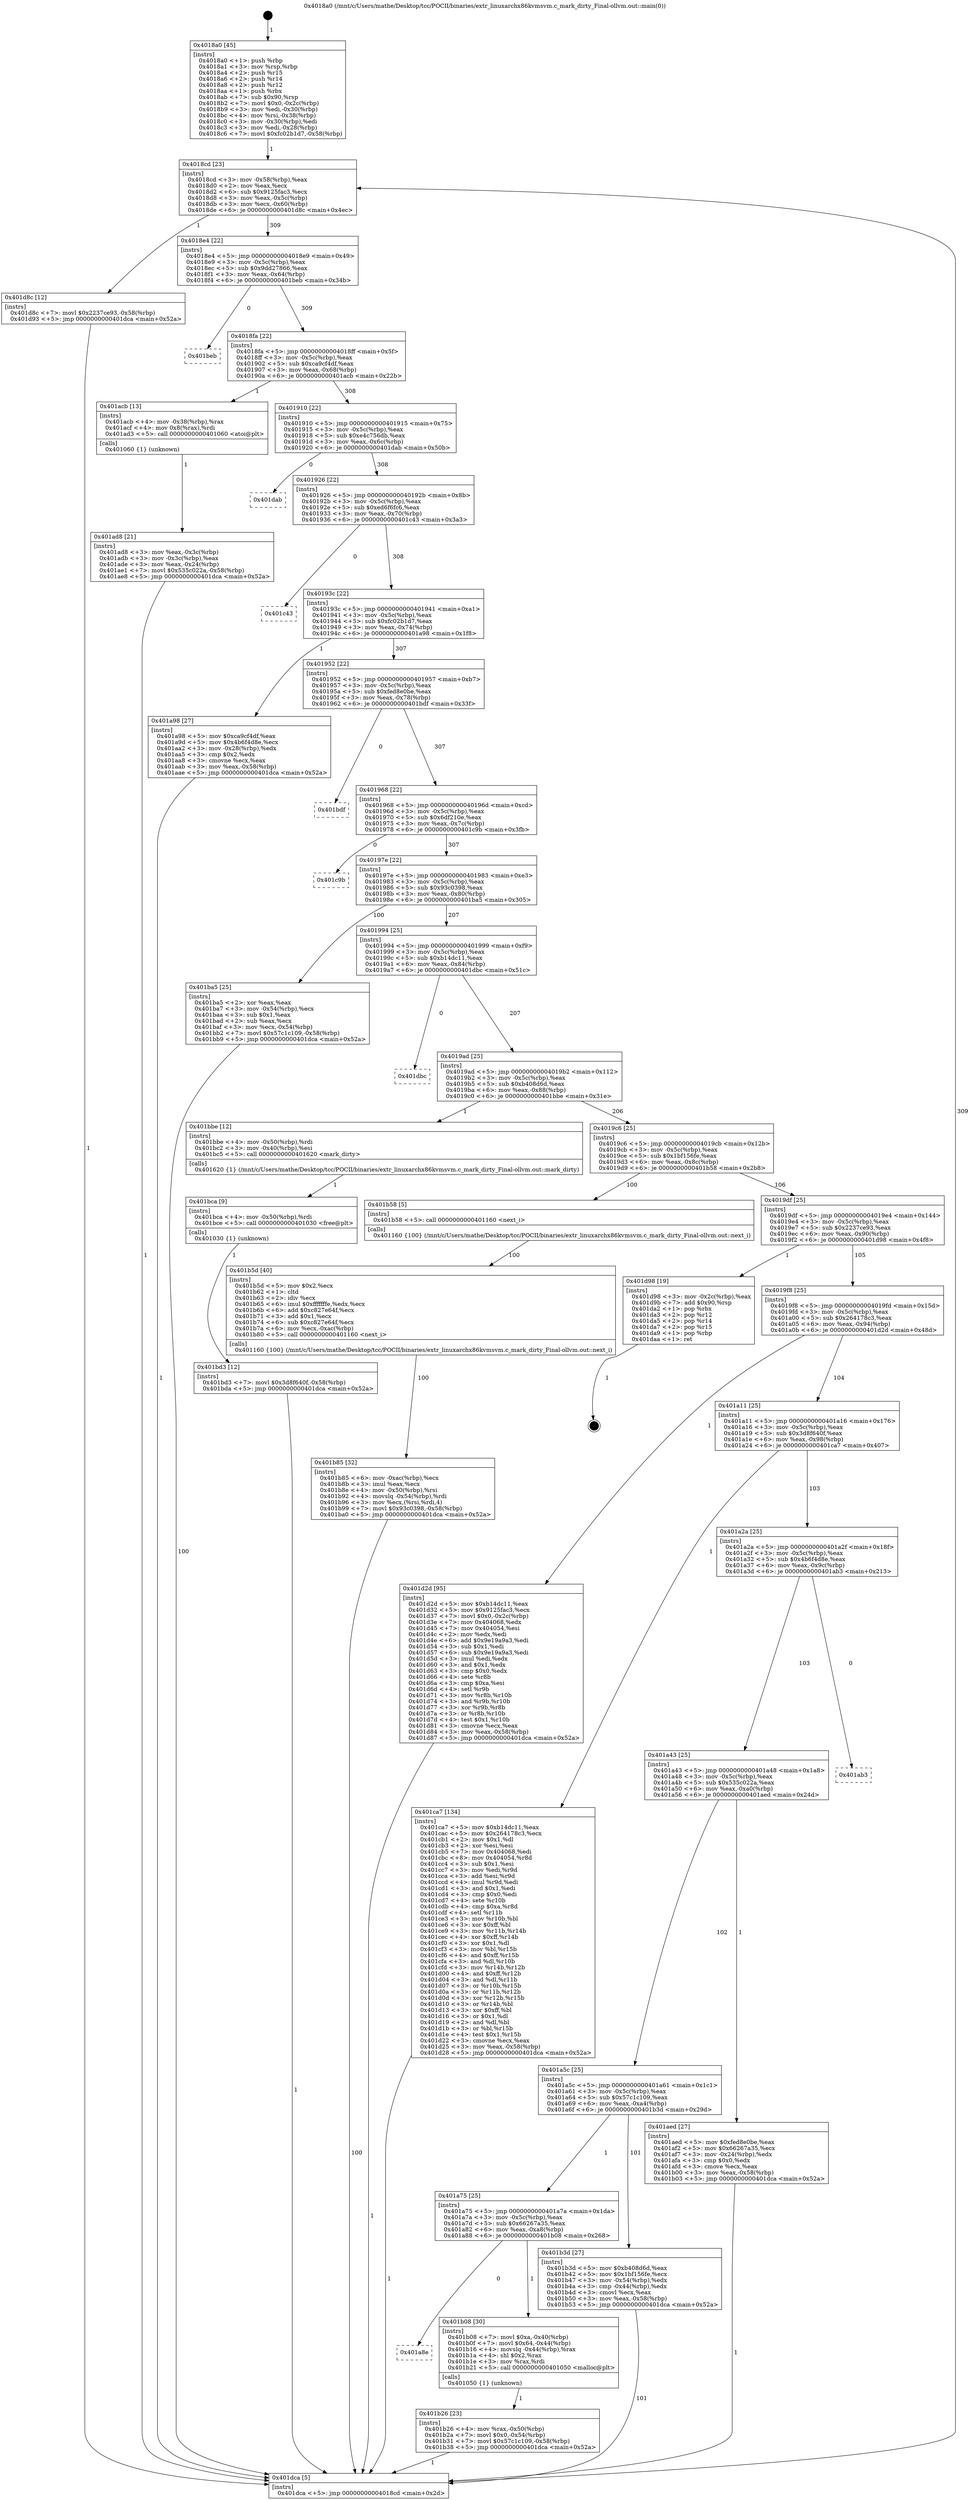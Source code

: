 digraph "0x4018a0" {
  label = "0x4018a0 (/mnt/c/Users/mathe/Desktop/tcc/POCII/binaries/extr_linuxarchx86kvmsvm.c_mark_dirty_Final-ollvm.out::main(0))"
  labelloc = "t"
  node[shape=record]

  Entry [label="",width=0.3,height=0.3,shape=circle,fillcolor=black,style=filled]
  "0x4018cd" [label="{
     0x4018cd [23]\l
     | [instrs]\l
     &nbsp;&nbsp;0x4018cd \<+3\>: mov -0x58(%rbp),%eax\l
     &nbsp;&nbsp;0x4018d0 \<+2\>: mov %eax,%ecx\l
     &nbsp;&nbsp;0x4018d2 \<+6\>: sub $0x9125fac3,%ecx\l
     &nbsp;&nbsp;0x4018d8 \<+3\>: mov %eax,-0x5c(%rbp)\l
     &nbsp;&nbsp;0x4018db \<+3\>: mov %ecx,-0x60(%rbp)\l
     &nbsp;&nbsp;0x4018de \<+6\>: je 0000000000401d8c \<main+0x4ec\>\l
  }"]
  "0x401d8c" [label="{
     0x401d8c [12]\l
     | [instrs]\l
     &nbsp;&nbsp;0x401d8c \<+7\>: movl $0x2237ce93,-0x58(%rbp)\l
     &nbsp;&nbsp;0x401d93 \<+5\>: jmp 0000000000401dca \<main+0x52a\>\l
  }"]
  "0x4018e4" [label="{
     0x4018e4 [22]\l
     | [instrs]\l
     &nbsp;&nbsp;0x4018e4 \<+5\>: jmp 00000000004018e9 \<main+0x49\>\l
     &nbsp;&nbsp;0x4018e9 \<+3\>: mov -0x5c(%rbp),%eax\l
     &nbsp;&nbsp;0x4018ec \<+5\>: sub $0x9dd27866,%eax\l
     &nbsp;&nbsp;0x4018f1 \<+3\>: mov %eax,-0x64(%rbp)\l
     &nbsp;&nbsp;0x4018f4 \<+6\>: je 0000000000401beb \<main+0x34b\>\l
  }"]
  Exit [label="",width=0.3,height=0.3,shape=circle,fillcolor=black,style=filled,peripheries=2]
  "0x401beb" [label="{
     0x401beb\l
  }", style=dashed]
  "0x4018fa" [label="{
     0x4018fa [22]\l
     | [instrs]\l
     &nbsp;&nbsp;0x4018fa \<+5\>: jmp 00000000004018ff \<main+0x5f\>\l
     &nbsp;&nbsp;0x4018ff \<+3\>: mov -0x5c(%rbp),%eax\l
     &nbsp;&nbsp;0x401902 \<+5\>: sub $0xca9cf4df,%eax\l
     &nbsp;&nbsp;0x401907 \<+3\>: mov %eax,-0x68(%rbp)\l
     &nbsp;&nbsp;0x40190a \<+6\>: je 0000000000401acb \<main+0x22b\>\l
  }"]
  "0x401bd3" [label="{
     0x401bd3 [12]\l
     | [instrs]\l
     &nbsp;&nbsp;0x401bd3 \<+7\>: movl $0x3d8f640f,-0x58(%rbp)\l
     &nbsp;&nbsp;0x401bda \<+5\>: jmp 0000000000401dca \<main+0x52a\>\l
  }"]
  "0x401acb" [label="{
     0x401acb [13]\l
     | [instrs]\l
     &nbsp;&nbsp;0x401acb \<+4\>: mov -0x38(%rbp),%rax\l
     &nbsp;&nbsp;0x401acf \<+4\>: mov 0x8(%rax),%rdi\l
     &nbsp;&nbsp;0x401ad3 \<+5\>: call 0000000000401060 \<atoi@plt\>\l
     | [calls]\l
     &nbsp;&nbsp;0x401060 \{1\} (unknown)\l
  }"]
  "0x401910" [label="{
     0x401910 [22]\l
     | [instrs]\l
     &nbsp;&nbsp;0x401910 \<+5\>: jmp 0000000000401915 \<main+0x75\>\l
     &nbsp;&nbsp;0x401915 \<+3\>: mov -0x5c(%rbp),%eax\l
     &nbsp;&nbsp;0x401918 \<+5\>: sub $0xe4c756db,%eax\l
     &nbsp;&nbsp;0x40191d \<+3\>: mov %eax,-0x6c(%rbp)\l
     &nbsp;&nbsp;0x401920 \<+6\>: je 0000000000401dab \<main+0x50b\>\l
  }"]
  "0x401bca" [label="{
     0x401bca [9]\l
     | [instrs]\l
     &nbsp;&nbsp;0x401bca \<+4\>: mov -0x50(%rbp),%rdi\l
     &nbsp;&nbsp;0x401bce \<+5\>: call 0000000000401030 \<free@plt\>\l
     | [calls]\l
     &nbsp;&nbsp;0x401030 \{1\} (unknown)\l
  }"]
  "0x401dab" [label="{
     0x401dab\l
  }", style=dashed]
  "0x401926" [label="{
     0x401926 [22]\l
     | [instrs]\l
     &nbsp;&nbsp;0x401926 \<+5\>: jmp 000000000040192b \<main+0x8b\>\l
     &nbsp;&nbsp;0x40192b \<+3\>: mov -0x5c(%rbp),%eax\l
     &nbsp;&nbsp;0x40192e \<+5\>: sub $0xed6f6fc6,%eax\l
     &nbsp;&nbsp;0x401933 \<+3\>: mov %eax,-0x70(%rbp)\l
     &nbsp;&nbsp;0x401936 \<+6\>: je 0000000000401c43 \<main+0x3a3\>\l
  }"]
  "0x401b85" [label="{
     0x401b85 [32]\l
     | [instrs]\l
     &nbsp;&nbsp;0x401b85 \<+6\>: mov -0xac(%rbp),%ecx\l
     &nbsp;&nbsp;0x401b8b \<+3\>: imul %eax,%ecx\l
     &nbsp;&nbsp;0x401b8e \<+4\>: mov -0x50(%rbp),%rsi\l
     &nbsp;&nbsp;0x401b92 \<+4\>: movslq -0x54(%rbp),%rdi\l
     &nbsp;&nbsp;0x401b96 \<+3\>: mov %ecx,(%rsi,%rdi,4)\l
     &nbsp;&nbsp;0x401b99 \<+7\>: movl $0x93c0398,-0x58(%rbp)\l
     &nbsp;&nbsp;0x401ba0 \<+5\>: jmp 0000000000401dca \<main+0x52a\>\l
  }"]
  "0x401c43" [label="{
     0x401c43\l
  }", style=dashed]
  "0x40193c" [label="{
     0x40193c [22]\l
     | [instrs]\l
     &nbsp;&nbsp;0x40193c \<+5\>: jmp 0000000000401941 \<main+0xa1\>\l
     &nbsp;&nbsp;0x401941 \<+3\>: mov -0x5c(%rbp),%eax\l
     &nbsp;&nbsp;0x401944 \<+5\>: sub $0xfc02b1d7,%eax\l
     &nbsp;&nbsp;0x401949 \<+3\>: mov %eax,-0x74(%rbp)\l
     &nbsp;&nbsp;0x40194c \<+6\>: je 0000000000401a98 \<main+0x1f8\>\l
  }"]
  "0x401b5d" [label="{
     0x401b5d [40]\l
     | [instrs]\l
     &nbsp;&nbsp;0x401b5d \<+5\>: mov $0x2,%ecx\l
     &nbsp;&nbsp;0x401b62 \<+1\>: cltd\l
     &nbsp;&nbsp;0x401b63 \<+2\>: idiv %ecx\l
     &nbsp;&nbsp;0x401b65 \<+6\>: imul $0xfffffffe,%edx,%ecx\l
     &nbsp;&nbsp;0x401b6b \<+6\>: add $0xc827e64f,%ecx\l
     &nbsp;&nbsp;0x401b71 \<+3\>: add $0x1,%ecx\l
     &nbsp;&nbsp;0x401b74 \<+6\>: sub $0xc827e64f,%ecx\l
     &nbsp;&nbsp;0x401b7a \<+6\>: mov %ecx,-0xac(%rbp)\l
     &nbsp;&nbsp;0x401b80 \<+5\>: call 0000000000401160 \<next_i\>\l
     | [calls]\l
     &nbsp;&nbsp;0x401160 \{100\} (/mnt/c/Users/mathe/Desktop/tcc/POCII/binaries/extr_linuxarchx86kvmsvm.c_mark_dirty_Final-ollvm.out::next_i)\l
  }"]
  "0x401a98" [label="{
     0x401a98 [27]\l
     | [instrs]\l
     &nbsp;&nbsp;0x401a98 \<+5\>: mov $0xca9cf4df,%eax\l
     &nbsp;&nbsp;0x401a9d \<+5\>: mov $0x4b6f4d8e,%ecx\l
     &nbsp;&nbsp;0x401aa2 \<+3\>: mov -0x28(%rbp),%edx\l
     &nbsp;&nbsp;0x401aa5 \<+3\>: cmp $0x2,%edx\l
     &nbsp;&nbsp;0x401aa8 \<+3\>: cmovne %ecx,%eax\l
     &nbsp;&nbsp;0x401aab \<+3\>: mov %eax,-0x58(%rbp)\l
     &nbsp;&nbsp;0x401aae \<+5\>: jmp 0000000000401dca \<main+0x52a\>\l
  }"]
  "0x401952" [label="{
     0x401952 [22]\l
     | [instrs]\l
     &nbsp;&nbsp;0x401952 \<+5\>: jmp 0000000000401957 \<main+0xb7\>\l
     &nbsp;&nbsp;0x401957 \<+3\>: mov -0x5c(%rbp),%eax\l
     &nbsp;&nbsp;0x40195a \<+5\>: sub $0xfed8e0be,%eax\l
     &nbsp;&nbsp;0x40195f \<+3\>: mov %eax,-0x78(%rbp)\l
     &nbsp;&nbsp;0x401962 \<+6\>: je 0000000000401bdf \<main+0x33f\>\l
  }"]
  "0x401dca" [label="{
     0x401dca [5]\l
     | [instrs]\l
     &nbsp;&nbsp;0x401dca \<+5\>: jmp 00000000004018cd \<main+0x2d\>\l
  }"]
  "0x4018a0" [label="{
     0x4018a0 [45]\l
     | [instrs]\l
     &nbsp;&nbsp;0x4018a0 \<+1\>: push %rbp\l
     &nbsp;&nbsp;0x4018a1 \<+3\>: mov %rsp,%rbp\l
     &nbsp;&nbsp;0x4018a4 \<+2\>: push %r15\l
     &nbsp;&nbsp;0x4018a6 \<+2\>: push %r14\l
     &nbsp;&nbsp;0x4018a8 \<+2\>: push %r12\l
     &nbsp;&nbsp;0x4018aa \<+1\>: push %rbx\l
     &nbsp;&nbsp;0x4018ab \<+7\>: sub $0x90,%rsp\l
     &nbsp;&nbsp;0x4018b2 \<+7\>: movl $0x0,-0x2c(%rbp)\l
     &nbsp;&nbsp;0x4018b9 \<+3\>: mov %edi,-0x30(%rbp)\l
     &nbsp;&nbsp;0x4018bc \<+4\>: mov %rsi,-0x38(%rbp)\l
     &nbsp;&nbsp;0x4018c0 \<+3\>: mov -0x30(%rbp),%edi\l
     &nbsp;&nbsp;0x4018c3 \<+3\>: mov %edi,-0x28(%rbp)\l
     &nbsp;&nbsp;0x4018c6 \<+7\>: movl $0xfc02b1d7,-0x58(%rbp)\l
  }"]
  "0x401ad8" [label="{
     0x401ad8 [21]\l
     | [instrs]\l
     &nbsp;&nbsp;0x401ad8 \<+3\>: mov %eax,-0x3c(%rbp)\l
     &nbsp;&nbsp;0x401adb \<+3\>: mov -0x3c(%rbp),%eax\l
     &nbsp;&nbsp;0x401ade \<+3\>: mov %eax,-0x24(%rbp)\l
     &nbsp;&nbsp;0x401ae1 \<+7\>: movl $0x535c022a,-0x58(%rbp)\l
     &nbsp;&nbsp;0x401ae8 \<+5\>: jmp 0000000000401dca \<main+0x52a\>\l
  }"]
  "0x401b26" [label="{
     0x401b26 [23]\l
     | [instrs]\l
     &nbsp;&nbsp;0x401b26 \<+4\>: mov %rax,-0x50(%rbp)\l
     &nbsp;&nbsp;0x401b2a \<+7\>: movl $0x0,-0x54(%rbp)\l
     &nbsp;&nbsp;0x401b31 \<+7\>: movl $0x57c1c109,-0x58(%rbp)\l
     &nbsp;&nbsp;0x401b38 \<+5\>: jmp 0000000000401dca \<main+0x52a\>\l
  }"]
  "0x401bdf" [label="{
     0x401bdf\l
  }", style=dashed]
  "0x401968" [label="{
     0x401968 [22]\l
     | [instrs]\l
     &nbsp;&nbsp;0x401968 \<+5\>: jmp 000000000040196d \<main+0xcd\>\l
     &nbsp;&nbsp;0x40196d \<+3\>: mov -0x5c(%rbp),%eax\l
     &nbsp;&nbsp;0x401970 \<+5\>: sub $0x6df210e,%eax\l
     &nbsp;&nbsp;0x401975 \<+3\>: mov %eax,-0x7c(%rbp)\l
     &nbsp;&nbsp;0x401978 \<+6\>: je 0000000000401c9b \<main+0x3fb\>\l
  }"]
  "0x401a8e" [label="{
     0x401a8e\l
  }", style=dashed]
  "0x401c9b" [label="{
     0x401c9b\l
  }", style=dashed]
  "0x40197e" [label="{
     0x40197e [22]\l
     | [instrs]\l
     &nbsp;&nbsp;0x40197e \<+5\>: jmp 0000000000401983 \<main+0xe3\>\l
     &nbsp;&nbsp;0x401983 \<+3\>: mov -0x5c(%rbp),%eax\l
     &nbsp;&nbsp;0x401986 \<+5\>: sub $0x93c0398,%eax\l
     &nbsp;&nbsp;0x40198b \<+3\>: mov %eax,-0x80(%rbp)\l
     &nbsp;&nbsp;0x40198e \<+6\>: je 0000000000401ba5 \<main+0x305\>\l
  }"]
  "0x401b08" [label="{
     0x401b08 [30]\l
     | [instrs]\l
     &nbsp;&nbsp;0x401b08 \<+7\>: movl $0xa,-0x40(%rbp)\l
     &nbsp;&nbsp;0x401b0f \<+7\>: movl $0x64,-0x44(%rbp)\l
     &nbsp;&nbsp;0x401b16 \<+4\>: movslq -0x44(%rbp),%rax\l
     &nbsp;&nbsp;0x401b1a \<+4\>: shl $0x2,%rax\l
     &nbsp;&nbsp;0x401b1e \<+3\>: mov %rax,%rdi\l
     &nbsp;&nbsp;0x401b21 \<+5\>: call 0000000000401050 \<malloc@plt\>\l
     | [calls]\l
     &nbsp;&nbsp;0x401050 \{1\} (unknown)\l
  }"]
  "0x401ba5" [label="{
     0x401ba5 [25]\l
     | [instrs]\l
     &nbsp;&nbsp;0x401ba5 \<+2\>: xor %eax,%eax\l
     &nbsp;&nbsp;0x401ba7 \<+3\>: mov -0x54(%rbp),%ecx\l
     &nbsp;&nbsp;0x401baa \<+3\>: sub $0x1,%eax\l
     &nbsp;&nbsp;0x401bad \<+2\>: sub %eax,%ecx\l
     &nbsp;&nbsp;0x401baf \<+3\>: mov %ecx,-0x54(%rbp)\l
     &nbsp;&nbsp;0x401bb2 \<+7\>: movl $0x57c1c109,-0x58(%rbp)\l
     &nbsp;&nbsp;0x401bb9 \<+5\>: jmp 0000000000401dca \<main+0x52a\>\l
  }"]
  "0x401994" [label="{
     0x401994 [25]\l
     | [instrs]\l
     &nbsp;&nbsp;0x401994 \<+5\>: jmp 0000000000401999 \<main+0xf9\>\l
     &nbsp;&nbsp;0x401999 \<+3\>: mov -0x5c(%rbp),%eax\l
     &nbsp;&nbsp;0x40199c \<+5\>: sub $0xb14dc11,%eax\l
     &nbsp;&nbsp;0x4019a1 \<+6\>: mov %eax,-0x84(%rbp)\l
     &nbsp;&nbsp;0x4019a7 \<+6\>: je 0000000000401dbc \<main+0x51c\>\l
  }"]
  "0x401a75" [label="{
     0x401a75 [25]\l
     | [instrs]\l
     &nbsp;&nbsp;0x401a75 \<+5\>: jmp 0000000000401a7a \<main+0x1da\>\l
     &nbsp;&nbsp;0x401a7a \<+3\>: mov -0x5c(%rbp),%eax\l
     &nbsp;&nbsp;0x401a7d \<+5\>: sub $0x66267a35,%eax\l
     &nbsp;&nbsp;0x401a82 \<+6\>: mov %eax,-0xa8(%rbp)\l
     &nbsp;&nbsp;0x401a88 \<+6\>: je 0000000000401b08 \<main+0x268\>\l
  }"]
  "0x401dbc" [label="{
     0x401dbc\l
  }", style=dashed]
  "0x4019ad" [label="{
     0x4019ad [25]\l
     | [instrs]\l
     &nbsp;&nbsp;0x4019ad \<+5\>: jmp 00000000004019b2 \<main+0x112\>\l
     &nbsp;&nbsp;0x4019b2 \<+3\>: mov -0x5c(%rbp),%eax\l
     &nbsp;&nbsp;0x4019b5 \<+5\>: sub $0xb408d6d,%eax\l
     &nbsp;&nbsp;0x4019ba \<+6\>: mov %eax,-0x88(%rbp)\l
     &nbsp;&nbsp;0x4019c0 \<+6\>: je 0000000000401bbe \<main+0x31e\>\l
  }"]
  "0x401b3d" [label="{
     0x401b3d [27]\l
     | [instrs]\l
     &nbsp;&nbsp;0x401b3d \<+5\>: mov $0xb408d6d,%eax\l
     &nbsp;&nbsp;0x401b42 \<+5\>: mov $0x1bf156fe,%ecx\l
     &nbsp;&nbsp;0x401b47 \<+3\>: mov -0x54(%rbp),%edx\l
     &nbsp;&nbsp;0x401b4a \<+3\>: cmp -0x44(%rbp),%edx\l
     &nbsp;&nbsp;0x401b4d \<+3\>: cmovl %ecx,%eax\l
     &nbsp;&nbsp;0x401b50 \<+3\>: mov %eax,-0x58(%rbp)\l
     &nbsp;&nbsp;0x401b53 \<+5\>: jmp 0000000000401dca \<main+0x52a\>\l
  }"]
  "0x401bbe" [label="{
     0x401bbe [12]\l
     | [instrs]\l
     &nbsp;&nbsp;0x401bbe \<+4\>: mov -0x50(%rbp),%rdi\l
     &nbsp;&nbsp;0x401bc2 \<+3\>: mov -0x40(%rbp),%esi\l
     &nbsp;&nbsp;0x401bc5 \<+5\>: call 0000000000401620 \<mark_dirty\>\l
     | [calls]\l
     &nbsp;&nbsp;0x401620 \{1\} (/mnt/c/Users/mathe/Desktop/tcc/POCII/binaries/extr_linuxarchx86kvmsvm.c_mark_dirty_Final-ollvm.out::mark_dirty)\l
  }"]
  "0x4019c6" [label="{
     0x4019c6 [25]\l
     | [instrs]\l
     &nbsp;&nbsp;0x4019c6 \<+5\>: jmp 00000000004019cb \<main+0x12b\>\l
     &nbsp;&nbsp;0x4019cb \<+3\>: mov -0x5c(%rbp),%eax\l
     &nbsp;&nbsp;0x4019ce \<+5\>: sub $0x1bf156fe,%eax\l
     &nbsp;&nbsp;0x4019d3 \<+6\>: mov %eax,-0x8c(%rbp)\l
     &nbsp;&nbsp;0x4019d9 \<+6\>: je 0000000000401b58 \<main+0x2b8\>\l
  }"]
  "0x401a5c" [label="{
     0x401a5c [25]\l
     | [instrs]\l
     &nbsp;&nbsp;0x401a5c \<+5\>: jmp 0000000000401a61 \<main+0x1c1\>\l
     &nbsp;&nbsp;0x401a61 \<+3\>: mov -0x5c(%rbp),%eax\l
     &nbsp;&nbsp;0x401a64 \<+5\>: sub $0x57c1c109,%eax\l
     &nbsp;&nbsp;0x401a69 \<+6\>: mov %eax,-0xa4(%rbp)\l
     &nbsp;&nbsp;0x401a6f \<+6\>: je 0000000000401b3d \<main+0x29d\>\l
  }"]
  "0x401b58" [label="{
     0x401b58 [5]\l
     | [instrs]\l
     &nbsp;&nbsp;0x401b58 \<+5\>: call 0000000000401160 \<next_i\>\l
     | [calls]\l
     &nbsp;&nbsp;0x401160 \{100\} (/mnt/c/Users/mathe/Desktop/tcc/POCII/binaries/extr_linuxarchx86kvmsvm.c_mark_dirty_Final-ollvm.out::next_i)\l
  }"]
  "0x4019df" [label="{
     0x4019df [25]\l
     | [instrs]\l
     &nbsp;&nbsp;0x4019df \<+5\>: jmp 00000000004019e4 \<main+0x144\>\l
     &nbsp;&nbsp;0x4019e4 \<+3\>: mov -0x5c(%rbp),%eax\l
     &nbsp;&nbsp;0x4019e7 \<+5\>: sub $0x2237ce93,%eax\l
     &nbsp;&nbsp;0x4019ec \<+6\>: mov %eax,-0x90(%rbp)\l
     &nbsp;&nbsp;0x4019f2 \<+6\>: je 0000000000401d98 \<main+0x4f8\>\l
  }"]
  "0x401aed" [label="{
     0x401aed [27]\l
     | [instrs]\l
     &nbsp;&nbsp;0x401aed \<+5\>: mov $0xfed8e0be,%eax\l
     &nbsp;&nbsp;0x401af2 \<+5\>: mov $0x66267a35,%ecx\l
     &nbsp;&nbsp;0x401af7 \<+3\>: mov -0x24(%rbp),%edx\l
     &nbsp;&nbsp;0x401afa \<+3\>: cmp $0x0,%edx\l
     &nbsp;&nbsp;0x401afd \<+3\>: cmove %ecx,%eax\l
     &nbsp;&nbsp;0x401b00 \<+3\>: mov %eax,-0x58(%rbp)\l
     &nbsp;&nbsp;0x401b03 \<+5\>: jmp 0000000000401dca \<main+0x52a\>\l
  }"]
  "0x401d98" [label="{
     0x401d98 [19]\l
     | [instrs]\l
     &nbsp;&nbsp;0x401d98 \<+3\>: mov -0x2c(%rbp),%eax\l
     &nbsp;&nbsp;0x401d9b \<+7\>: add $0x90,%rsp\l
     &nbsp;&nbsp;0x401da2 \<+1\>: pop %rbx\l
     &nbsp;&nbsp;0x401da3 \<+2\>: pop %r12\l
     &nbsp;&nbsp;0x401da5 \<+2\>: pop %r14\l
     &nbsp;&nbsp;0x401da7 \<+2\>: pop %r15\l
     &nbsp;&nbsp;0x401da9 \<+1\>: pop %rbp\l
     &nbsp;&nbsp;0x401daa \<+1\>: ret\l
  }"]
  "0x4019f8" [label="{
     0x4019f8 [25]\l
     | [instrs]\l
     &nbsp;&nbsp;0x4019f8 \<+5\>: jmp 00000000004019fd \<main+0x15d\>\l
     &nbsp;&nbsp;0x4019fd \<+3\>: mov -0x5c(%rbp),%eax\l
     &nbsp;&nbsp;0x401a00 \<+5\>: sub $0x264178c3,%eax\l
     &nbsp;&nbsp;0x401a05 \<+6\>: mov %eax,-0x94(%rbp)\l
     &nbsp;&nbsp;0x401a0b \<+6\>: je 0000000000401d2d \<main+0x48d\>\l
  }"]
  "0x401a43" [label="{
     0x401a43 [25]\l
     | [instrs]\l
     &nbsp;&nbsp;0x401a43 \<+5\>: jmp 0000000000401a48 \<main+0x1a8\>\l
     &nbsp;&nbsp;0x401a48 \<+3\>: mov -0x5c(%rbp),%eax\l
     &nbsp;&nbsp;0x401a4b \<+5\>: sub $0x535c022a,%eax\l
     &nbsp;&nbsp;0x401a50 \<+6\>: mov %eax,-0xa0(%rbp)\l
     &nbsp;&nbsp;0x401a56 \<+6\>: je 0000000000401aed \<main+0x24d\>\l
  }"]
  "0x401d2d" [label="{
     0x401d2d [95]\l
     | [instrs]\l
     &nbsp;&nbsp;0x401d2d \<+5\>: mov $0xb14dc11,%eax\l
     &nbsp;&nbsp;0x401d32 \<+5\>: mov $0x9125fac3,%ecx\l
     &nbsp;&nbsp;0x401d37 \<+7\>: movl $0x0,-0x2c(%rbp)\l
     &nbsp;&nbsp;0x401d3e \<+7\>: mov 0x404068,%edx\l
     &nbsp;&nbsp;0x401d45 \<+7\>: mov 0x404054,%esi\l
     &nbsp;&nbsp;0x401d4c \<+2\>: mov %edx,%edi\l
     &nbsp;&nbsp;0x401d4e \<+6\>: add $0x9e19a9a3,%edi\l
     &nbsp;&nbsp;0x401d54 \<+3\>: sub $0x1,%edi\l
     &nbsp;&nbsp;0x401d57 \<+6\>: sub $0x9e19a9a3,%edi\l
     &nbsp;&nbsp;0x401d5d \<+3\>: imul %edi,%edx\l
     &nbsp;&nbsp;0x401d60 \<+3\>: and $0x1,%edx\l
     &nbsp;&nbsp;0x401d63 \<+3\>: cmp $0x0,%edx\l
     &nbsp;&nbsp;0x401d66 \<+4\>: sete %r8b\l
     &nbsp;&nbsp;0x401d6a \<+3\>: cmp $0xa,%esi\l
     &nbsp;&nbsp;0x401d6d \<+4\>: setl %r9b\l
     &nbsp;&nbsp;0x401d71 \<+3\>: mov %r8b,%r10b\l
     &nbsp;&nbsp;0x401d74 \<+3\>: and %r9b,%r10b\l
     &nbsp;&nbsp;0x401d77 \<+3\>: xor %r9b,%r8b\l
     &nbsp;&nbsp;0x401d7a \<+3\>: or %r8b,%r10b\l
     &nbsp;&nbsp;0x401d7d \<+4\>: test $0x1,%r10b\l
     &nbsp;&nbsp;0x401d81 \<+3\>: cmovne %ecx,%eax\l
     &nbsp;&nbsp;0x401d84 \<+3\>: mov %eax,-0x58(%rbp)\l
     &nbsp;&nbsp;0x401d87 \<+5\>: jmp 0000000000401dca \<main+0x52a\>\l
  }"]
  "0x401a11" [label="{
     0x401a11 [25]\l
     | [instrs]\l
     &nbsp;&nbsp;0x401a11 \<+5\>: jmp 0000000000401a16 \<main+0x176\>\l
     &nbsp;&nbsp;0x401a16 \<+3\>: mov -0x5c(%rbp),%eax\l
     &nbsp;&nbsp;0x401a19 \<+5\>: sub $0x3d8f640f,%eax\l
     &nbsp;&nbsp;0x401a1e \<+6\>: mov %eax,-0x98(%rbp)\l
     &nbsp;&nbsp;0x401a24 \<+6\>: je 0000000000401ca7 \<main+0x407\>\l
  }"]
  "0x401ab3" [label="{
     0x401ab3\l
  }", style=dashed]
  "0x401ca7" [label="{
     0x401ca7 [134]\l
     | [instrs]\l
     &nbsp;&nbsp;0x401ca7 \<+5\>: mov $0xb14dc11,%eax\l
     &nbsp;&nbsp;0x401cac \<+5\>: mov $0x264178c3,%ecx\l
     &nbsp;&nbsp;0x401cb1 \<+2\>: mov $0x1,%dl\l
     &nbsp;&nbsp;0x401cb3 \<+2\>: xor %esi,%esi\l
     &nbsp;&nbsp;0x401cb5 \<+7\>: mov 0x404068,%edi\l
     &nbsp;&nbsp;0x401cbc \<+8\>: mov 0x404054,%r8d\l
     &nbsp;&nbsp;0x401cc4 \<+3\>: sub $0x1,%esi\l
     &nbsp;&nbsp;0x401cc7 \<+3\>: mov %edi,%r9d\l
     &nbsp;&nbsp;0x401cca \<+3\>: add %esi,%r9d\l
     &nbsp;&nbsp;0x401ccd \<+4\>: imul %r9d,%edi\l
     &nbsp;&nbsp;0x401cd1 \<+3\>: and $0x1,%edi\l
     &nbsp;&nbsp;0x401cd4 \<+3\>: cmp $0x0,%edi\l
     &nbsp;&nbsp;0x401cd7 \<+4\>: sete %r10b\l
     &nbsp;&nbsp;0x401cdb \<+4\>: cmp $0xa,%r8d\l
     &nbsp;&nbsp;0x401cdf \<+4\>: setl %r11b\l
     &nbsp;&nbsp;0x401ce3 \<+3\>: mov %r10b,%bl\l
     &nbsp;&nbsp;0x401ce6 \<+3\>: xor $0xff,%bl\l
     &nbsp;&nbsp;0x401ce9 \<+3\>: mov %r11b,%r14b\l
     &nbsp;&nbsp;0x401cec \<+4\>: xor $0xff,%r14b\l
     &nbsp;&nbsp;0x401cf0 \<+3\>: xor $0x1,%dl\l
     &nbsp;&nbsp;0x401cf3 \<+3\>: mov %bl,%r15b\l
     &nbsp;&nbsp;0x401cf6 \<+4\>: and $0xff,%r15b\l
     &nbsp;&nbsp;0x401cfa \<+3\>: and %dl,%r10b\l
     &nbsp;&nbsp;0x401cfd \<+3\>: mov %r14b,%r12b\l
     &nbsp;&nbsp;0x401d00 \<+4\>: and $0xff,%r12b\l
     &nbsp;&nbsp;0x401d04 \<+3\>: and %dl,%r11b\l
     &nbsp;&nbsp;0x401d07 \<+3\>: or %r10b,%r15b\l
     &nbsp;&nbsp;0x401d0a \<+3\>: or %r11b,%r12b\l
     &nbsp;&nbsp;0x401d0d \<+3\>: xor %r12b,%r15b\l
     &nbsp;&nbsp;0x401d10 \<+3\>: or %r14b,%bl\l
     &nbsp;&nbsp;0x401d13 \<+3\>: xor $0xff,%bl\l
     &nbsp;&nbsp;0x401d16 \<+3\>: or $0x1,%dl\l
     &nbsp;&nbsp;0x401d19 \<+2\>: and %dl,%bl\l
     &nbsp;&nbsp;0x401d1b \<+3\>: or %bl,%r15b\l
     &nbsp;&nbsp;0x401d1e \<+4\>: test $0x1,%r15b\l
     &nbsp;&nbsp;0x401d22 \<+3\>: cmovne %ecx,%eax\l
     &nbsp;&nbsp;0x401d25 \<+3\>: mov %eax,-0x58(%rbp)\l
     &nbsp;&nbsp;0x401d28 \<+5\>: jmp 0000000000401dca \<main+0x52a\>\l
  }"]
  "0x401a2a" [label="{
     0x401a2a [25]\l
     | [instrs]\l
     &nbsp;&nbsp;0x401a2a \<+5\>: jmp 0000000000401a2f \<main+0x18f\>\l
     &nbsp;&nbsp;0x401a2f \<+3\>: mov -0x5c(%rbp),%eax\l
     &nbsp;&nbsp;0x401a32 \<+5\>: sub $0x4b6f4d8e,%eax\l
     &nbsp;&nbsp;0x401a37 \<+6\>: mov %eax,-0x9c(%rbp)\l
     &nbsp;&nbsp;0x401a3d \<+6\>: je 0000000000401ab3 \<main+0x213\>\l
  }"]
  Entry -> "0x4018a0" [label=" 1"]
  "0x4018cd" -> "0x401d8c" [label=" 1"]
  "0x4018cd" -> "0x4018e4" [label=" 309"]
  "0x401d98" -> Exit [label=" 1"]
  "0x4018e4" -> "0x401beb" [label=" 0"]
  "0x4018e4" -> "0x4018fa" [label=" 309"]
  "0x401d8c" -> "0x401dca" [label=" 1"]
  "0x4018fa" -> "0x401acb" [label=" 1"]
  "0x4018fa" -> "0x401910" [label=" 308"]
  "0x401d2d" -> "0x401dca" [label=" 1"]
  "0x401910" -> "0x401dab" [label=" 0"]
  "0x401910" -> "0x401926" [label=" 308"]
  "0x401ca7" -> "0x401dca" [label=" 1"]
  "0x401926" -> "0x401c43" [label=" 0"]
  "0x401926" -> "0x40193c" [label=" 308"]
  "0x401bd3" -> "0x401dca" [label=" 1"]
  "0x40193c" -> "0x401a98" [label=" 1"]
  "0x40193c" -> "0x401952" [label=" 307"]
  "0x401a98" -> "0x401dca" [label=" 1"]
  "0x4018a0" -> "0x4018cd" [label=" 1"]
  "0x401dca" -> "0x4018cd" [label=" 309"]
  "0x401acb" -> "0x401ad8" [label=" 1"]
  "0x401ad8" -> "0x401dca" [label=" 1"]
  "0x401bca" -> "0x401bd3" [label=" 1"]
  "0x401952" -> "0x401bdf" [label=" 0"]
  "0x401952" -> "0x401968" [label=" 307"]
  "0x401bbe" -> "0x401bca" [label=" 1"]
  "0x401968" -> "0x401c9b" [label=" 0"]
  "0x401968" -> "0x40197e" [label=" 307"]
  "0x401ba5" -> "0x401dca" [label=" 100"]
  "0x40197e" -> "0x401ba5" [label=" 100"]
  "0x40197e" -> "0x401994" [label=" 207"]
  "0x401b85" -> "0x401dca" [label=" 100"]
  "0x401994" -> "0x401dbc" [label=" 0"]
  "0x401994" -> "0x4019ad" [label=" 207"]
  "0x401b58" -> "0x401b5d" [label=" 100"]
  "0x4019ad" -> "0x401bbe" [label=" 1"]
  "0x4019ad" -> "0x4019c6" [label=" 206"]
  "0x401b3d" -> "0x401dca" [label=" 101"]
  "0x4019c6" -> "0x401b58" [label=" 100"]
  "0x4019c6" -> "0x4019df" [label=" 106"]
  "0x401b08" -> "0x401b26" [label=" 1"]
  "0x4019df" -> "0x401d98" [label=" 1"]
  "0x4019df" -> "0x4019f8" [label=" 105"]
  "0x401a75" -> "0x401a8e" [label=" 0"]
  "0x4019f8" -> "0x401d2d" [label=" 1"]
  "0x4019f8" -> "0x401a11" [label=" 104"]
  "0x401b5d" -> "0x401b85" [label=" 100"]
  "0x401a11" -> "0x401ca7" [label=" 1"]
  "0x401a11" -> "0x401a2a" [label=" 103"]
  "0x401a5c" -> "0x401a75" [label=" 1"]
  "0x401a2a" -> "0x401ab3" [label=" 0"]
  "0x401a2a" -> "0x401a43" [label=" 103"]
  "0x401a75" -> "0x401b08" [label=" 1"]
  "0x401a43" -> "0x401aed" [label=" 1"]
  "0x401a43" -> "0x401a5c" [label=" 102"]
  "0x401aed" -> "0x401dca" [label=" 1"]
  "0x401b26" -> "0x401dca" [label=" 1"]
  "0x401a5c" -> "0x401b3d" [label=" 101"]
}
